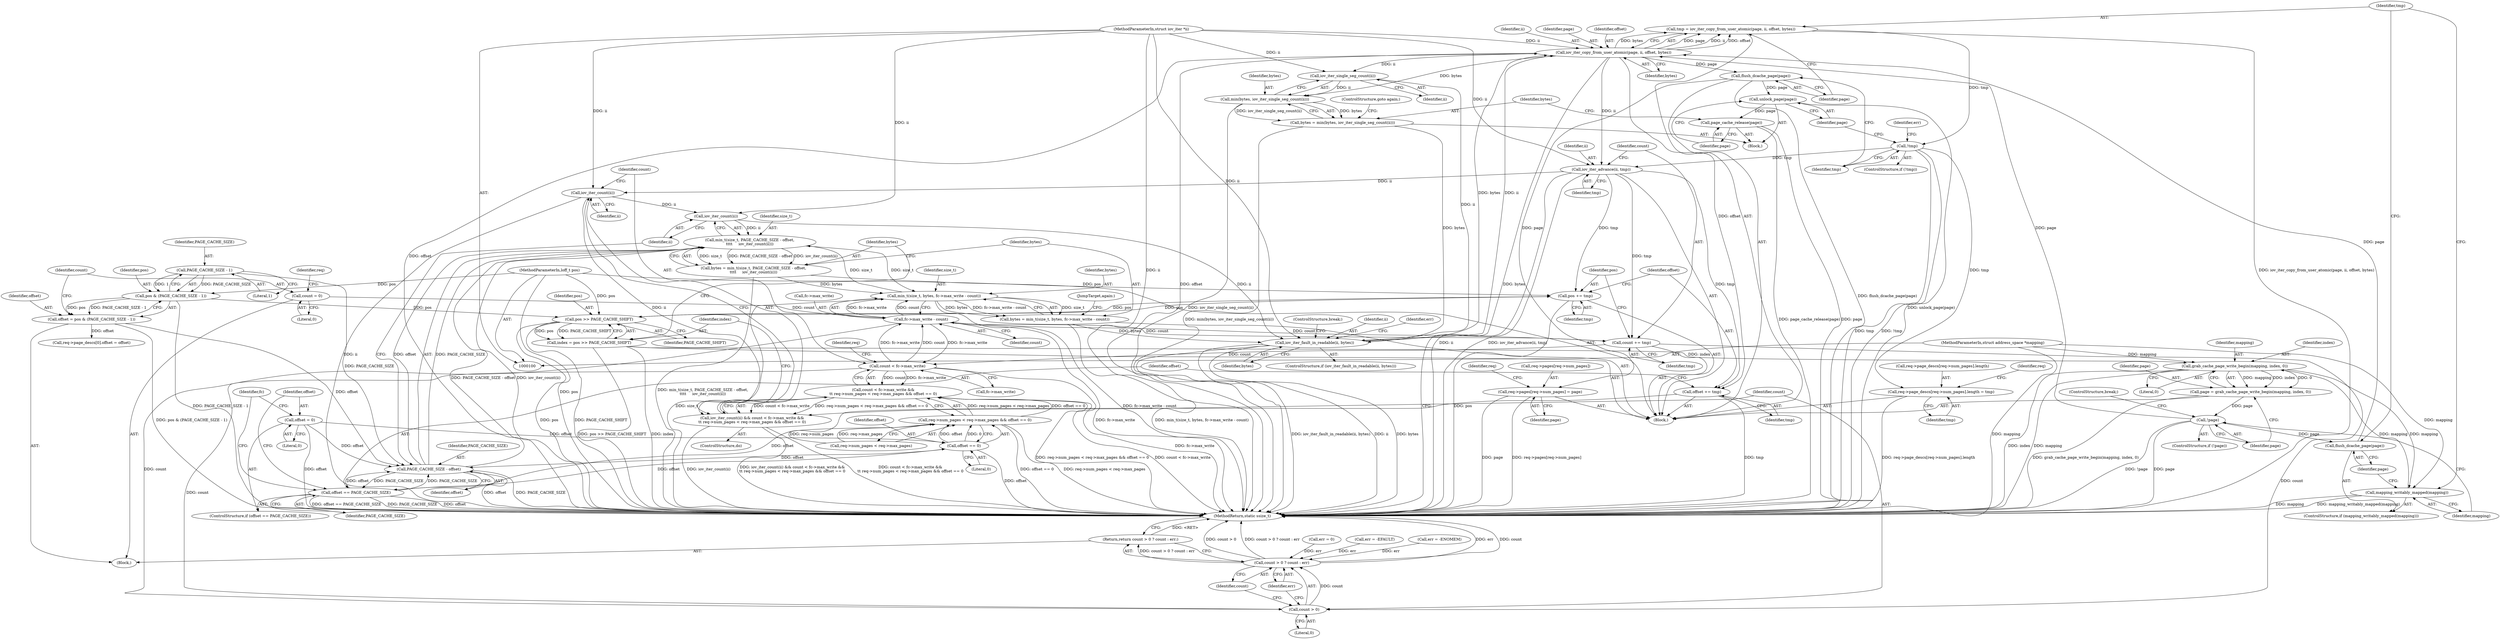 digraph "1_linux_3ca8138f014a913f98e6ef40e939868e1e9ea876@API" {
"1000201" [label="(Call,tmp = iov_iter_copy_from_user_atomic(page, ii, offset, bytes))"];
"1000203" [label="(Call,iov_iter_copy_from_user_atomic(page, ii, offset, bytes))"];
"1000193" [label="(Call,!page)"];
"1000186" [label="(Call,page = grab_cache_page_write_begin(mapping, index, 0))"];
"1000188" [label="(Call,grab_cache_page_write_begin(mapping, index, 0))"];
"1000197" [label="(Call,mapping_writably_mapped(mapping))"];
"1000102" [label="(MethodParameterIn,struct address_space *mapping)"];
"1000147" [label="(Call,index = pos >> PAGE_CACHE_SHIFT)"];
"1000149" [label="(Call,pos >> PAGE_CACHE_SHIFT)"];
"1000258" [label="(Call,pos += tmp)"];
"1000252" [label="(Call,iov_iter_advance(ii, tmp))"];
"1000103" [label="(MethodParameterIn,struct iov_iter *ii)"];
"1000211" [label="(Call,!tmp)"];
"1000201" [label="(Call,tmp = iov_iter_copy_from_user_atomic(page, ii, offset, bytes))"];
"1000104" [label="(MethodParameterIn,loff_t pos)"];
"1000116" [label="(Call,pos & (PAGE_CACHE_SIZE - 1))"];
"1000118" [label="(Call,PAGE_CACHE_SIZE - 1)"];
"1000199" [label="(Call,flush_dcache_page(page))"];
"1000178" [label="(Call,iov_iter_fault_in_readable(ii, bytes))"];
"1000222" [label="(Call,iov_iter_single_seg_count(ii))"];
"1000160" [label="(Call,iov_iter_count(ii))"];
"1000278" [label="(Call,iov_iter_count(ii))"];
"1000218" [label="(Call,bytes = min(bytes, iov_iter_single_seg_count(ii)))"];
"1000220" [label="(Call,min(bytes, iov_iter_single_seg_count(ii)))"];
"1000162" [label="(Call,bytes = min_t(size_t, bytes, fc->max_write - count))"];
"1000164" [label="(Call,min_t(size_t, bytes, fc->max_write - count))"];
"1000155" [label="(Call,min_t(size_t, PAGE_CACHE_SIZE - offset,\n\t\t\t\t     iov_iter_count(ii)))"];
"1000157" [label="(Call,PAGE_CACHE_SIZE - offset)"];
"1000265" [label="(Call,offset == PAGE_CACHE_SIZE)"];
"1000261" [label="(Call,offset += tmp)"];
"1000268" [label="(Call,offset = 0)"];
"1000294" [label="(Call,offset == 0)"];
"1000114" [label="(Call,offset = pos & (PAGE_CACHE_SIZE - 1))"];
"1000153" [label="(Call,bytes = min_t(size_t, PAGE_CACHE_SIZE - offset,\n\t\t\t\t     iov_iter_count(ii)))"];
"1000167" [label="(Call,fc->max_write - count)"];
"1000281" [label="(Call,count < fc->max_write)"];
"1000255" [label="(Call,count += tmp)"];
"1000122" [label="(Call,count = 0)"];
"1000237" [label="(Call,req->page_descs[req->num_pages].length = tmp)"];
"1000208" [label="(Call,flush_dcache_page(page))"];
"1000214" [label="(Call,unlock_page(page))"];
"1000216" [label="(Call,page_cache_release(page))"];
"1000228" [label="(Call,req->pages[req->num_pages] = page)"];
"1000286" [label="(Call,req->num_pages < req->max_pages && offset == 0)"];
"1000280" [label="(Call,count < fc->max_write &&\n\t\t req->num_pages < req->max_pages && offset == 0)"];
"1000277" [label="(Call,iov_iter_count(ii) && count < fc->max_write &&\n\t\t req->num_pages < req->max_pages && offset == 0)"];
"1000299" [label="(Call,count > 0)"];
"1000298" [label="(Call,count > 0 ? count : err)"];
"1000297" [label="(Return,return count > 0 ? count : err;)"];
"1000219" [label="(Identifier,bytes)"];
"1000253" [label="(Identifier,ii)"];
"1000264" [label="(ControlStructure,if (offset == PAGE_CACHE_SIZE))"];
"1000211" [label="(Call,!tmp)"];
"1000129" [label="(Identifier,req)"];
"1000119" [label="(Identifier,PAGE_CACHE_SIZE)"];
"1000202" [label="(Identifier,tmp)"];
"1000216" [label="(Call,page_cache_release(page))"];
"1000160" [label="(Call,iov_iter_count(ii))"];
"1000208" [label="(Call,flush_dcache_page(page))"];
"1000298" [label="(Call,count > 0 ? count : err)"];
"1000105" [label="(Block,)"];
"1000224" [label="(ControlStructure,goto again;)"];
"1000201" [label="(Call,tmp = iov_iter_copy_from_user_atomic(page, ii, offset, bytes))"];
"1000167" [label="(Call,fc->max_write - count)"];
"1000263" [label="(Identifier,tmp)"];
"1000210" [label="(ControlStructure,if (!tmp))"];
"1000155" [label="(Call,min_t(size_t, PAGE_CACHE_SIZE - offset,\n\t\t\t\t     iov_iter_count(ii)))"];
"1000296" [label="(Literal,0)"];
"1000289" [label="(Identifier,req)"];
"1000270" [label="(Literal,0)"];
"1000302" [label="(Identifier,count)"];
"1000124" [label="(Literal,0)"];
"1000209" [label="(Identifier,page)"];
"1000177" [label="(ControlStructure,if (iov_iter_fault_in_readable(ii, bytes)))"];
"1000225" [label="(Call,err = 0)"];
"1000257" [label="(Identifier,tmp)"];
"1000250" [label="(Identifier,req)"];
"1000179" [label="(Identifier,ii)"];
"1000195" [label="(ControlStructure,break;)"];
"1000148" [label="(Identifier,index)"];
"1000154" [label="(Identifier,bytes)"];
"1000151" [label="(Identifier,PAGE_CACHE_SHIFT)"];
"1000193" [label="(Call,!page)"];
"1000142" [label="(ControlStructure,do)"];
"1000269" [label="(Identifier,offset)"];
"1000118" [label="(Call,PAGE_CACHE_SIZE - 1)"];
"1000297" [label="(Return,return count > 0 ? count : err;)"];
"1000149" [label="(Call,pos >> PAGE_CACHE_SHIFT)"];
"1000294" [label="(Call,offset == 0)"];
"1000212" [label="(Identifier,tmp)"];
"1000172" [label="(JumpTarget,again:)"];
"1000120" [label="(Literal,1)"];
"1000283" [label="(Call,fc->max_write)"];
"1000115" [label="(Identifier,offset)"];
"1000173" [label="(Call,err = -EFAULT)"];
"1000206" [label="(Identifier,offset)"];
"1000226" [label="(Identifier,err)"];
"1000186" [label="(Call,page = grab_cache_page_write_begin(mapping, index, 0))"];
"1000280" [label="(Call,count < fc->max_write &&\n\t\t req->num_pages < req->max_pages && offset == 0)"];
"1000301" [label="(Literal,0)"];
"1000287" [label="(Call,req->num_pages < req->max_pages)"];
"1000166" [label="(Identifier,bytes)"];
"1000123" [label="(Identifier,count)"];
"1000299" [label="(Call,count > 0)"];
"1000116" [label="(Call,pos & (PAGE_CACHE_SIZE - 1))"];
"1000133" [label="(Call,req->page_descs[0].offset = offset)"];
"1000259" [label="(Identifier,pos)"];
"1000205" [label="(Identifier,ii)"];
"1000197" [label="(Call,mapping_writably_mapped(mapping))"];
"1000194" [label="(Identifier,page)"];
"1000214" [label="(Call,unlock_page(page))"];
"1000255" [label="(Call,count += tmp)"];
"1000217" [label="(Identifier,page)"];
"1000183" [label="(Identifier,err)"];
"1000267" [label="(Identifier,PAGE_CACHE_SIZE)"];
"1000274" [label="(Identifier,fc)"];
"1000158" [label="(Identifier,PAGE_CACHE_SIZE)"];
"1000254" [label="(Identifier,tmp)"];
"1000165" [label="(Identifier,size_t)"];
"1000282" [label="(Identifier,count)"];
"1000295" [label="(Identifier,offset)"];
"1000286" [label="(Call,req->num_pages < req->max_pages && offset == 0)"];
"1000300" [label="(Identifier,count)"];
"1000159" [label="(Identifier,offset)"];
"1000162" [label="(Call,bytes = min_t(size_t, bytes, fc->max_write - count))"];
"1000266" [label="(Identifier,offset)"];
"1000156" [label="(Identifier,size_t)"];
"1000281" [label="(Call,count < fc->max_write)"];
"1000171" [label="(Identifier,count)"];
"1000122" [label="(Call,count = 0)"];
"1000247" [label="(Identifier,tmp)"];
"1000189" [label="(Identifier,mapping)"];
"1000303" [label="(Identifier,err)"];
"1000237" [label="(Call,req->page_descs[req->num_pages].length = tmp)"];
"1000260" [label="(Identifier,tmp)"];
"1000147" [label="(Call,index = pos >> PAGE_CACHE_SHIFT)"];
"1000117" [label="(Identifier,pos)"];
"1000150" [label="(Identifier,pos)"];
"1000252" [label="(Call,iov_iter_advance(ii, tmp))"];
"1000215" [label="(Identifier,page)"];
"1000168" [label="(Call,fc->max_write)"];
"1000222" [label="(Call,iov_iter_single_seg_count(ii))"];
"1000187" [label="(Identifier,page)"];
"1000191" [label="(Literal,0)"];
"1000190" [label="(Identifier,index)"];
"1000204" [label="(Identifier,page)"];
"1000164" [label="(Call,min_t(size_t, bytes, fc->max_write - count))"];
"1000153" [label="(Call,bytes = min_t(size_t, PAGE_CACHE_SIZE - offset,\n\t\t\t\t     iov_iter_count(ii)))"];
"1000221" [label="(Identifier,bytes)"];
"1000199" [label="(Call,flush_dcache_page(page))"];
"1000218" [label="(Call,bytes = min(bytes, iov_iter_single_seg_count(ii)))"];
"1000213" [label="(Block,)"];
"1000200" [label="(Identifier,page)"];
"1000161" [label="(Identifier,ii)"];
"1000207" [label="(Identifier,bytes)"];
"1000163" [label="(Identifier,bytes)"];
"1000114" [label="(Call,offset = pos & (PAGE_CACHE_SIZE - 1))"];
"1000265" [label="(Call,offset == PAGE_CACHE_SIZE)"];
"1000268" [label="(Call,offset = 0)"];
"1000203" [label="(Call,iov_iter_copy_from_user_atomic(page, ii, offset, bytes))"];
"1000258" [label="(Call,pos += tmp)"];
"1000262" [label="(Identifier,offset)"];
"1000103" [label="(MethodParameterIn,struct iov_iter *ii)"];
"1000157" [label="(Call,PAGE_CACHE_SIZE - offset)"];
"1000143" [label="(Block,)"];
"1000256" [label="(Identifier,count)"];
"1000180" [label="(Identifier,bytes)"];
"1000104" [label="(MethodParameterIn,loff_t pos)"];
"1000102" [label="(MethodParameterIn,struct address_space *mapping)"];
"1000241" [label="(Identifier,req)"];
"1000220" [label="(Call,min(bytes, iov_iter_single_seg_count(ii)))"];
"1000236" [label="(Identifier,page)"];
"1000181" [label="(ControlStructure,break;)"];
"1000198" [label="(Identifier,mapping)"];
"1000304" [label="(MethodReturn,static ssize_t)"];
"1000192" [label="(ControlStructure,if (!page))"];
"1000188" [label="(Call,grab_cache_page_write_begin(mapping, index, 0))"];
"1000196" [label="(ControlStructure,if (mapping_writably_mapped(mapping)))"];
"1000223" [label="(Identifier,ii)"];
"1000228" [label="(Call,req->pages[req->num_pages] = page)"];
"1000178" [label="(Call,iov_iter_fault_in_readable(ii, bytes))"];
"1000278" [label="(Call,iov_iter_count(ii))"];
"1000261" [label="(Call,offset += tmp)"];
"1000238" [label="(Call,req->page_descs[req->num_pages].length)"];
"1000182" [label="(Call,err = -ENOMEM)"];
"1000279" [label="(Identifier,ii)"];
"1000277" [label="(Call,iov_iter_count(ii) && count < fc->max_write &&\n\t\t req->num_pages < req->max_pages && offset == 0)"];
"1000229" [label="(Call,req->pages[req->num_pages])"];
"1000201" -> "1000143"  [label="AST: "];
"1000201" -> "1000203"  [label="CFG: "];
"1000202" -> "1000201"  [label="AST: "];
"1000203" -> "1000201"  [label="AST: "];
"1000209" -> "1000201"  [label="CFG: "];
"1000201" -> "1000304"  [label="DDG: iov_iter_copy_from_user_atomic(page, ii, offset, bytes)"];
"1000203" -> "1000201"  [label="DDG: page"];
"1000203" -> "1000201"  [label="DDG: ii"];
"1000203" -> "1000201"  [label="DDG: offset"];
"1000203" -> "1000201"  [label="DDG: bytes"];
"1000201" -> "1000211"  [label="DDG: tmp"];
"1000203" -> "1000207"  [label="CFG: "];
"1000204" -> "1000203"  [label="AST: "];
"1000205" -> "1000203"  [label="AST: "];
"1000206" -> "1000203"  [label="AST: "];
"1000207" -> "1000203"  [label="AST: "];
"1000203" -> "1000304"  [label="DDG: offset"];
"1000203" -> "1000304"  [label="DDG: bytes"];
"1000193" -> "1000203"  [label="DDG: page"];
"1000199" -> "1000203"  [label="DDG: page"];
"1000178" -> "1000203"  [label="DDG: ii"];
"1000178" -> "1000203"  [label="DDG: bytes"];
"1000103" -> "1000203"  [label="DDG: ii"];
"1000157" -> "1000203"  [label="DDG: offset"];
"1000203" -> "1000208"  [label="DDG: page"];
"1000203" -> "1000220"  [label="DDG: bytes"];
"1000203" -> "1000222"  [label="DDG: ii"];
"1000203" -> "1000252"  [label="DDG: ii"];
"1000203" -> "1000261"  [label="DDG: offset"];
"1000193" -> "1000192"  [label="AST: "];
"1000193" -> "1000194"  [label="CFG: "];
"1000194" -> "1000193"  [label="AST: "];
"1000195" -> "1000193"  [label="CFG: "];
"1000198" -> "1000193"  [label="CFG: "];
"1000193" -> "1000304"  [label="DDG: page"];
"1000193" -> "1000304"  [label="DDG: !page"];
"1000186" -> "1000193"  [label="DDG: page"];
"1000193" -> "1000199"  [label="DDG: page"];
"1000186" -> "1000143"  [label="AST: "];
"1000186" -> "1000188"  [label="CFG: "];
"1000187" -> "1000186"  [label="AST: "];
"1000188" -> "1000186"  [label="AST: "];
"1000194" -> "1000186"  [label="CFG: "];
"1000186" -> "1000304"  [label="DDG: grab_cache_page_write_begin(mapping, index, 0)"];
"1000188" -> "1000186"  [label="DDG: mapping"];
"1000188" -> "1000186"  [label="DDG: index"];
"1000188" -> "1000186"  [label="DDG: 0"];
"1000188" -> "1000191"  [label="CFG: "];
"1000189" -> "1000188"  [label="AST: "];
"1000190" -> "1000188"  [label="AST: "];
"1000191" -> "1000188"  [label="AST: "];
"1000188" -> "1000304"  [label="DDG: index"];
"1000188" -> "1000304"  [label="DDG: mapping"];
"1000197" -> "1000188"  [label="DDG: mapping"];
"1000102" -> "1000188"  [label="DDG: mapping"];
"1000147" -> "1000188"  [label="DDG: index"];
"1000188" -> "1000197"  [label="DDG: mapping"];
"1000197" -> "1000196"  [label="AST: "];
"1000197" -> "1000198"  [label="CFG: "];
"1000198" -> "1000197"  [label="AST: "];
"1000200" -> "1000197"  [label="CFG: "];
"1000202" -> "1000197"  [label="CFG: "];
"1000197" -> "1000304"  [label="DDG: mapping_writably_mapped(mapping)"];
"1000197" -> "1000304"  [label="DDG: mapping"];
"1000102" -> "1000197"  [label="DDG: mapping"];
"1000102" -> "1000100"  [label="AST: "];
"1000102" -> "1000304"  [label="DDG: mapping"];
"1000147" -> "1000143"  [label="AST: "];
"1000147" -> "1000149"  [label="CFG: "];
"1000148" -> "1000147"  [label="AST: "];
"1000149" -> "1000147"  [label="AST: "];
"1000154" -> "1000147"  [label="CFG: "];
"1000147" -> "1000304"  [label="DDG: pos >> PAGE_CACHE_SHIFT"];
"1000147" -> "1000304"  [label="DDG: index"];
"1000149" -> "1000147"  [label="DDG: pos"];
"1000149" -> "1000147"  [label="DDG: PAGE_CACHE_SHIFT"];
"1000149" -> "1000151"  [label="CFG: "];
"1000150" -> "1000149"  [label="AST: "];
"1000151" -> "1000149"  [label="AST: "];
"1000149" -> "1000304"  [label="DDG: pos"];
"1000149" -> "1000304"  [label="DDG: PAGE_CACHE_SHIFT"];
"1000258" -> "1000149"  [label="DDG: pos"];
"1000116" -> "1000149"  [label="DDG: pos"];
"1000104" -> "1000149"  [label="DDG: pos"];
"1000149" -> "1000258"  [label="DDG: pos"];
"1000258" -> "1000143"  [label="AST: "];
"1000258" -> "1000260"  [label="CFG: "];
"1000259" -> "1000258"  [label="AST: "];
"1000260" -> "1000258"  [label="AST: "];
"1000262" -> "1000258"  [label="CFG: "];
"1000258" -> "1000304"  [label="DDG: pos"];
"1000252" -> "1000258"  [label="DDG: tmp"];
"1000104" -> "1000258"  [label="DDG: pos"];
"1000252" -> "1000143"  [label="AST: "];
"1000252" -> "1000254"  [label="CFG: "];
"1000253" -> "1000252"  [label="AST: "];
"1000254" -> "1000252"  [label="AST: "];
"1000256" -> "1000252"  [label="CFG: "];
"1000252" -> "1000304"  [label="DDG: ii"];
"1000252" -> "1000304"  [label="DDG: iov_iter_advance(ii, tmp)"];
"1000103" -> "1000252"  [label="DDG: ii"];
"1000211" -> "1000252"  [label="DDG: tmp"];
"1000252" -> "1000255"  [label="DDG: tmp"];
"1000252" -> "1000261"  [label="DDG: tmp"];
"1000252" -> "1000278"  [label="DDG: ii"];
"1000103" -> "1000100"  [label="AST: "];
"1000103" -> "1000304"  [label="DDG: ii"];
"1000103" -> "1000160"  [label="DDG: ii"];
"1000103" -> "1000178"  [label="DDG: ii"];
"1000103" -> "1000222"  [label="DDG: ii"];
"1000103" -> "1000278"  [label="DDG: ii"];
"1000211" -> "1000210"  [label="AST: "];
"1000211" -> "1000212"  [label="CFG: "];
"1000212" -> "1000211"  [label="AST: "];
"1000215" -> "1000211"  [label="CFG: "];
"1000226" -> "1000211"  [label="CFG: "];
"1000211" -> "1000304"  [label="DDG: tmp"];
"1000211" -> "1000304"  [label="DDG: !tmp"];
"1000211" -> "1000237"  [label="DDG: tmp"];
"1000104" -> "1000100"  [label="AST: "];
"1000104" -> "1000304"  [label="DDG: pos"];
"1000104" -> "1000116"  [label="DDG: pos"];
"1000116" -> "1000114"  [label="AST: "];
"1000116" -> "1000118"  [label="CFG: "];
"1000117" -> "1000116"  [label="AST: "];
"1000118" -> "1000116"  [label="AST: "];
"1000114" -> "1000116"  [label="CFG: "];
"1000116" -> "1000304"  [label="DDG: PAGE_CACHE_SIZE - 1"];
"1000116" -> "1000114"  [label="DDG: pos"];
"1000116" -> "1000114"  [label="DDG: PAGE_CACHE_SIZE - 1"];
"1000118" -> "1000116"  [label="DDG: PAGE_CACHE_SIZE"];
"1000118" -> "1000116"  [label="DDG: 1"];
"1000118" -> "1000120"  [label="CFG: "];
"1000119" -> "1000118"  [label="AST: "];
"1000120" -> "1000118"  [label="AST: "];
"1000118" -> "1000157"  [label="DDG: PAGE_CACHE_SIZE"];
"1000199" -> "1000196"  [label="AST: "];
"1000199" -> "1000200"  [label="CFG: "];
"1000200" -> "1000199"  [label="AST: "];
"1000202" -> "1000199"  [label="CFG: "];
"1000178" -> "1000177"  [label="AST: "];
"1000178" -> "1000180"  [label="CFG: "];
"1000179" -> "1000178"  [label="AST: "];
"1000180" -> "1000178"  [label="AST: "];
"1000181" -> "1000178"  [label="CFG: "];
"1000183" -> "1000178"  [label="CFG: "];
"1000178" -> "1000304"  [label="DDG: iov_iter_fault_in_readable(ii, bytes)"];
"1000178" -> "1000304"  [label="DDG: ii"];
"1000178" -> "1000304"  [label="DDG: bytes"];
"1000222" -> "1000178"  [label="DDG: ii"];
"1000160" -> "1000178"  [label="DDG: ii"];
"1000218" -> "1000178"  [label="DDG: bytes"];
"1000162" -> "1000178"  [label="DDG: bytes"];
"1000222" -> "1000220"  [label="AST: "];
"1000222" -> "1000223"  [label="CFG: "];
"1000223" -> "1000222"  [label="AST: "];
"1000220" -> "1000222"  [label="CFG: "];
"1000222" -> "1000220"  [label="DDG: ii"];
"1000160" -> "1000155"  [label="AST: "];
"1000160" -> "1000161"  [label="CFG: "];
"1000161" -> "1000160"  [label="AST: "];
"1000155" -> "1000160"  [label="CFG: "];
"1000160" -> "1000155"  [label="DDG: ii"];
"1000278" -> "1000160"  [label="DDG: ii"];
"1000278" -> "1000277"  [label="AST: "];
"1000278" -> "1000279"  [label="CFG: "];
"1000279" -> "1000278"  [label="AST: "];
"1000282" -> "1000278"  [label="CFG: "];
"1000277" -> "1000278"  [label="CFG: "];
"1000278" -> "1000304"  [label="DDG: ii"];
"1000278" -> "1000277"  [label="DDG: ii"];
"1000218" -> "1000213"  [label="AST: "];
"1000218" -> "1000220"  [label="CFG: "];
"1000219" -> "1000218"  [label="AST: "];
"1000220" -> "1000218"  [label="AST: "];
"1000224" -> "1000218"  [label="CFG: "];
"1000218" -> "1000304"  [label="DDG: min(bytes, iov_iter_single_seg_count(ii))"];
"1000220" -> "1000218"  [label="DDG: bytes"];
"1000220" -> "1000218"  [label="DDG: iov_iter_single_seg_count(ii)"];
"1000221" -> "1000220"  [label="AST: "];
"1000220" -> "1000304"  [label="DDG: iov_iter_single_seg_count(ii)"];
"1000162" -> "1000143"  [label="AST: "];
"1000162" -> "1000164"  [label="CFG: "];
"1000163" -> "1000162"  [label="AST: "];
"1000164" -> "1000162"  [label="AST: "];
"1000172" -> "1000162"  [label="CFG: "];
"1000162" -> "1000304"  [label="DDG: min_t(size_t, bytes, fc->max_write - count)"];
"1000164" -> "1000162"  [label="DDG: size_t"];
"1000164" -> "1000162"  [label="DDG: bytes"];
"1000164" -> "1000162"  [label="DDG: fc->max_write - count"];
"1000164" -> "1000167"  [label="CFG: "];
"1000165" -> "1000164"  [label="AST: "];
"1000166" -> "1000164"  [label="AST: "];
"1000167" -> "1000164"  [label="AST: "];
"1000164" -> "1000304"  [label="DDG: fc->max_write - count"];
"1000164" -> "1000304"  [label="DDG: size_t"];
"1000164" -> "1000155"  [label="DDG: size_t"];
"1000155" -> "1000164"  [label="DDG: size_t"];
"1000153" -> "1000164"  [label="DDG: bytes"];
"1000167" -> "1000164"  [label="DDG: fc->max_write"];
"1000167" -> "1000164"  [label="DDG: count"];
"1000155" -> "1000153"  [label="AST: "];
"1000156" -> "1000155"  [label="AST: "];
"1000157" -> "1000155"  [label="AST: "];
"1000153" -> "1000155"  [label="CFG: "];
"1000155" -> "1000304"  [label="DDG: PAGE_CACHE_SIZE - offset"];
"1000155" -> "1000304"  [label="DDG: iov_iter_count(ii)"];
"1000155" -> "1000153"  [label="DDG: size_t"];
"1000155" -> "1000153"  [label="DDG: PAGE_CACHE_SIZE - offset"];
"1000155" -> "1000153"  [label="DDG: iov_iter_count(ii)"];
"1000157" -> "1000155"  [label="DDG: PAGE_CACHE_SIZE"];
"1000157" -> "1000155"  [label="DDG: offset"];
"1000157" -> "1000159"  [label="CFG: "];
"1000158" -> "1000157"  [label="AST: "];
"1000159" -> "1000157"  [label="AST: "];
"1000161" -> "1000157"  [label="CFG: "];
"1000157" -> "1000304"  [label="DDG: offset"];
"1000157" -> "1000304"  [label="DDG: PAGE_CACHE_SIZE"];
"1000265" -> "1000157"  [label="DDG: PAGE_CACHE_SIZE"];
"1000265" -> "1000157"  [label="DDG: offset"];
"1000268" -> "1000157"  [label="DDG: offset"];
"1000294" -> "1000157"  [label="DDG: offset"];
"1000114" -> "1000157"  [label="DDG: offset"];
"1000157" -> "1000265"  [label="DDG: PAGE_CACHE_SIZE"];
"1000265" -> "1000264"  [label="AST: "];
"1000265" -> "1000267"  [label="CFG: "];
"1000266" -> "1000265"  [label="AST: "];
"1000267" -> "1000265"  [label="AST: "];
"1000269" -> "1000265"  [label="CFG: "];
"1000274" -> "1000265"  [label="CFG: "];
"1000265" -> "1000304"  [label="DDG: offset == PAGE_CACHE_SIZE"];
"1000265" -> "1000304"  [label="DDG: PAGE_CACHE_SIZE"];
"1000265" -> "1000304"  [label="DDG: offset"];
"1000261" -> "1000265"  [label="DDG: offset"];
"1000265" -> "1000294"  [label="DDG: offset"];
"1000261" -> "1000143"  [label="AST: "];
"1000261" -> "1000263"  [label="CFG: "];
"1000262" -> "1000261"  [label="AST: "];
"1000263" -> "1000261"  [label="AST: "];
"1000266" -> "1000261"  [label="CFG: "];
"1000261" -> "1000304"  [label="DDG: tmp"];
"1000268" -> "1000264"  [label="AST: "];
"1000268" -> "1000270"  [label="CFG: "];
"1000269" -> "1000268"  [label="AST: "];
"1000270" -> "1000268"  [label="AST: "];
"1000274" -> "1000268"  [label="CFG: "];
"1000268" -> "1000304"  [label="DDG: offset"];
"1000268" -> "1000294"  [label="DDG: offset"];
"1000294" -> "1000286"  [label="AST: "];
"1000294" -> "1000296"  [label="CFG: "];
"1000295" -> "1000294"  [label="AST: "];
"1000296" -> "1000294"  [label="AST: "];
"1000286" -> "1000294"  [label="CFG: "];
"1000294" -> "1000304"  [label="DDG: offset"];
"1000294" -> "1000286"  [label="DDG: offset"];
"1000294" -> "1000286"  [label="DDG: 0"];
"1000114" -> "1000105"  [label="AST: "];
"1000115" -> "1000114"  [label="AST: "];
"1000123" -> "1000114"  [label="CFG: "];
"1000114" -> "1000304"  [label="DDG: pos & (PAGE_CACHE_SIZE - 1)"];
"1000114" -> "1000133"  [label="DDG: offset"];
"1000153" -> "1000143"  [label="AST: "];
"1000154" -> "1000153"  [label="AST: "];
"1000163" -> "1000153"  [label="CFG: "];
"1000153" -> "1000304"  [label="DDG: min_t(size_t, PAGE_CACHE_SIZE - offset,\n\t\t\t\t     iov_iter_count(ii))"];
"1000167" -> "1000171"  [label="CFG: "];
"1000168" -> "1000167"  [label="AST: "];
"1000171" -> "1000167"  [label="AST: "];
"1000167" -> "1000304"  [label="DDG: fc->max_write"];
"1000281" -> "1000167"  [label="DDG: fc->max_write"];
"1000281" -> "1000167"  [label="DDG: count"];
"1000122" -> "1000167"  [label="DDG: count"];
"1000255" -> "1000167"  [label="DDG: count"];
"1000167" -> "1000255"  [label="DDG: count"];
"1000167" -> "1000281"  [label="DDG: fc->max_write"];
"1000167" -> "1000299"  [label="DDG: count"];
"1000281" -> "1000280"  [label="AST: "];
"1000281" -> "1000283"  [label="CFG: "];
"1000282" -> "1000281"  [label="AST: "];
"1000283" -> "1000281"  [label="AST: "];
"1000289" -> "1000281"  [label="CFG: "];
"1000280" -> "1000281"  [label="CFG: "];
"1000281" -> "1000304"  [label="DDG: fc->max_write"];
"1000281" -> "1000280"  [label="DDG: count"];
"1000281" -> "1000280"  [label="DDG: fc->max_write"];
"1000255" -> "1000281"  [label="DDG: count"];
"1000281" -> "1000299"  [label="DDG: count"];
"1000255" -> "1000143"  [label="AST: "];
"1000255" -> "1000257"  [label="CFG: "];
"1000256" -> "1000255"  [label="AST: "];
"1000257" -> "1000255"  [label="AST: "];
"1000259" -> "1000255"  [label="CFG: "];
"1000255" -> "1000299"  [label="DDG: count"];
"1000122" -> "1000105"  [label="AST: "];
"1000122" -> "1000124"  [label="CFG: "];
"1000123" -> "1000122"  [label="AST: "];
"1000124" -> "1000122"  [label="AST: "];
"1000129" -> "1000122"  [label="CFG: "];
"1000237" -> "1000143"  [label="AST: "];
"1000237" -> "1000247"  [label="CFG: "];
"1000238" -> "1000237"  [label="AST: "];
"1000247" -> "1000237"  [label="AST: "];
"1000250" -> "1000237"  [label="CFG: "];
"1000237" -> "1000304"  [label="DDG: req->page_descs[req->num_pages].length"];
"1000208" -> "1000143"  [label="AST: "];
"1000208" -> "1000209"  [label="CFG: "];
"1000209" -> "1000208"  [label="AST: "];
"1000212" -> "1000208"  [label="CFG: "];
"1000208" -> "1000304"  [label="DDG: flush_dcache_page(page)"];
"1000208" -> "1000214"  [label="DDG: page"];
"1000208" -> "1000228"  [label="DDG: page"];
"1000214" -> "1000213"  [label="AST: "];
"1000214" -> "1000215"  [label="CFG: "];
"1000215" -> "1000214"  [label="AST: "];
"1000217" -> "1000214"  [label="CFG: "];
"1000214" -> "1000304"  [label="DDG: unlock_page(page)"];
"1000214" -> "1000216"  [label="DDG: page"];
"1000216" -> "1000213"  [label="AST: "];
"1000216" -> "1000217"  [label="CFG: "];
"1000217" -> "1000216"  [label="AST: "];
"1000219" -> "1000216"  [label="CFG: "];
"1000216" -> "1000304"  [label="DDG: page_cache_release(page)"];
"1000216" -> "1000304"  [label="DDG: page"];
"1000228" -> "1000143"  [label="AST: "];
"1000228" -> "1000236"  [label="CFG: "];
"1000229" -> "1000228"  [label="AST: "];
"1000236" -> "1000228"  [label="AST: "];
"1000241" -> "1000228"  [label="CFG: "];
"1000228" -> "1000304"  [label="DDG: page"];
"1000228" -> "1000304"  [label="DDG: req->pages[req->num_pages]"];
"1000286" -> "1000280"  [label="AST: "];
"1000286" -> "1000287"  [label="CFG: "];
"1000287" -> "1000286"  [label="AST: "];
"1000280" -> "1000286"  [label="CFG: "];
"1000286" -> "1000304"  [label="DDG: offset == 0"];
"1000286" -> "1000304"  [label="DDG: req->num_pages < req->max_pages"];
"1000286" -> "1000280"  [label="DDG: req->num_pages < req->max_pages"];
"1000286" -> "1000280"  [label="DDG: offset == 0"];
"1000287" -> "1000286"  [label="DDG: req->num_pages"];
"1000287" -> "1000286"  [label="DDG: req->max_pages"];
"1000280" -> "1000277"  [label="AST: "];
"1000277" -> "1000280"  [label="CFG: "];
"1000280" -> "1000304"  [label="DDG: req->num_pages < req->max_pages && offset == 0"];
"1000280" -> "1000304"  [label="DDG: count < fc->max_write"];
"1000280" -> "1000277"  [label="DDG: count < fc->max_write"];
"1000280" -> "1000277"  [label="DDG: req->num_pages < req->max_pages && offset == 0"];
"1000277" -> "1000142"  [label="AST: "];
"1000148" -> "1000277"  [label="CFG: "];
"1000300" -> "1000277"  [label="CFG: "];
"1000277" -> "1000304"  [label="DDG: count < fc->max_write &&\n\t\t req->num_pages < req->max_pages && offset == 0"];
"1000277" -> "1000304"  [label="DDG: iov_iter_count(ii)"];
"1000277" -> "1000304"  [label="DDG: iov_iter_count(ii) && count < fc->max_write &&\n\t\t req->num_pages < req->max_pages && offset == 0"];
"1000299" -> "1000298"  [label="AST: "];
"1000299" -> "1000301"  [label="CFG: "];
"1000300" -> "1000299"  [label="AST: "];
"1000301" -> "1000299"  [label="AST: "];
"1000302" -> "1000299"  [label="CFG: "];
"1000303" -> "1000299"  [label="CFG: "];
"1000299" -> "1000298"  [label="DDG: count"];
"1000298" -> "1000297"  [label="AST: "];
"1000298" -> "1000302"  [label="CFG: "];
"1000298" -> "1000303"  [label="CFG: "];
"1000302" -> "1000298"  [label="AST: "];
"1000303" -> "1000298"  [label="AST: "];
"1000297" -> "1000298"  [label="CFG: "];
"1000298" -> "1000304"  [label="DDG: count > 0"];
"1000298" -> "1000304"  [label="DDG: count > 0 ? count : err"];
"1000298" -> "1000304"  [label="DDG: err"];
"1000298" -> "1000304"  [label="DDG: count"];
"1000298" -> "1000297"  [label="DDG: count > 0 ? count : err"];
"1000225" -> "1000298"  [label="DDG: err"];
"1000182" -> "1000298"  [label="DDG: err"];
"1000173" -> "1000298"  [label="DDG: err"];
"1000297" -> "1000105"  [label="AST: "];
"1000304" -> "1000297"  [label="CFG: "];
"1000297" -> "1000304"  [label="DDG: <RET>"];
}
